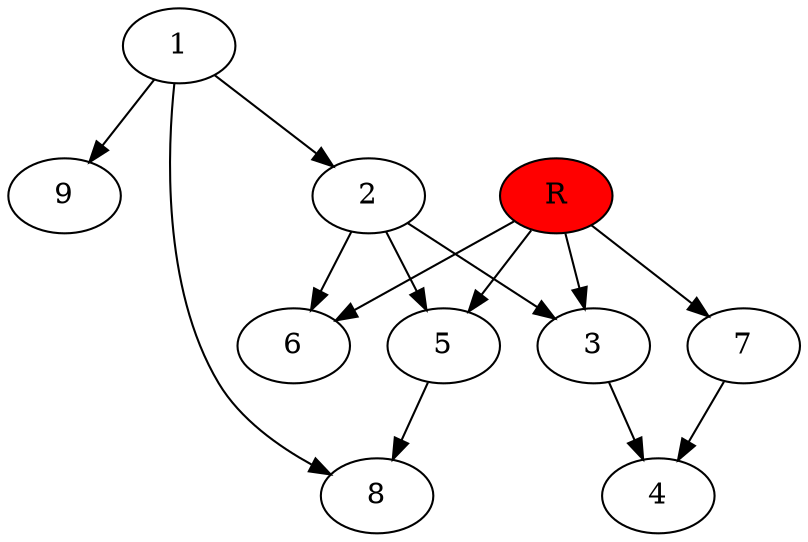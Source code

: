 digraph prb31919 {
	1
	2
	3
	4
	5
	6
	7
	8
	R [fillcolor="#ff0000" style=filled]
	1 -> 2
	1 -> 8
	1 -> 9
	2 -> 3
	2 -> 5
	2 -> 6
	3 -> 4
	5 -> 8
	7 -> 4
	R -> 3
	R -> 5
	R -> 6
	R -> 7
}
